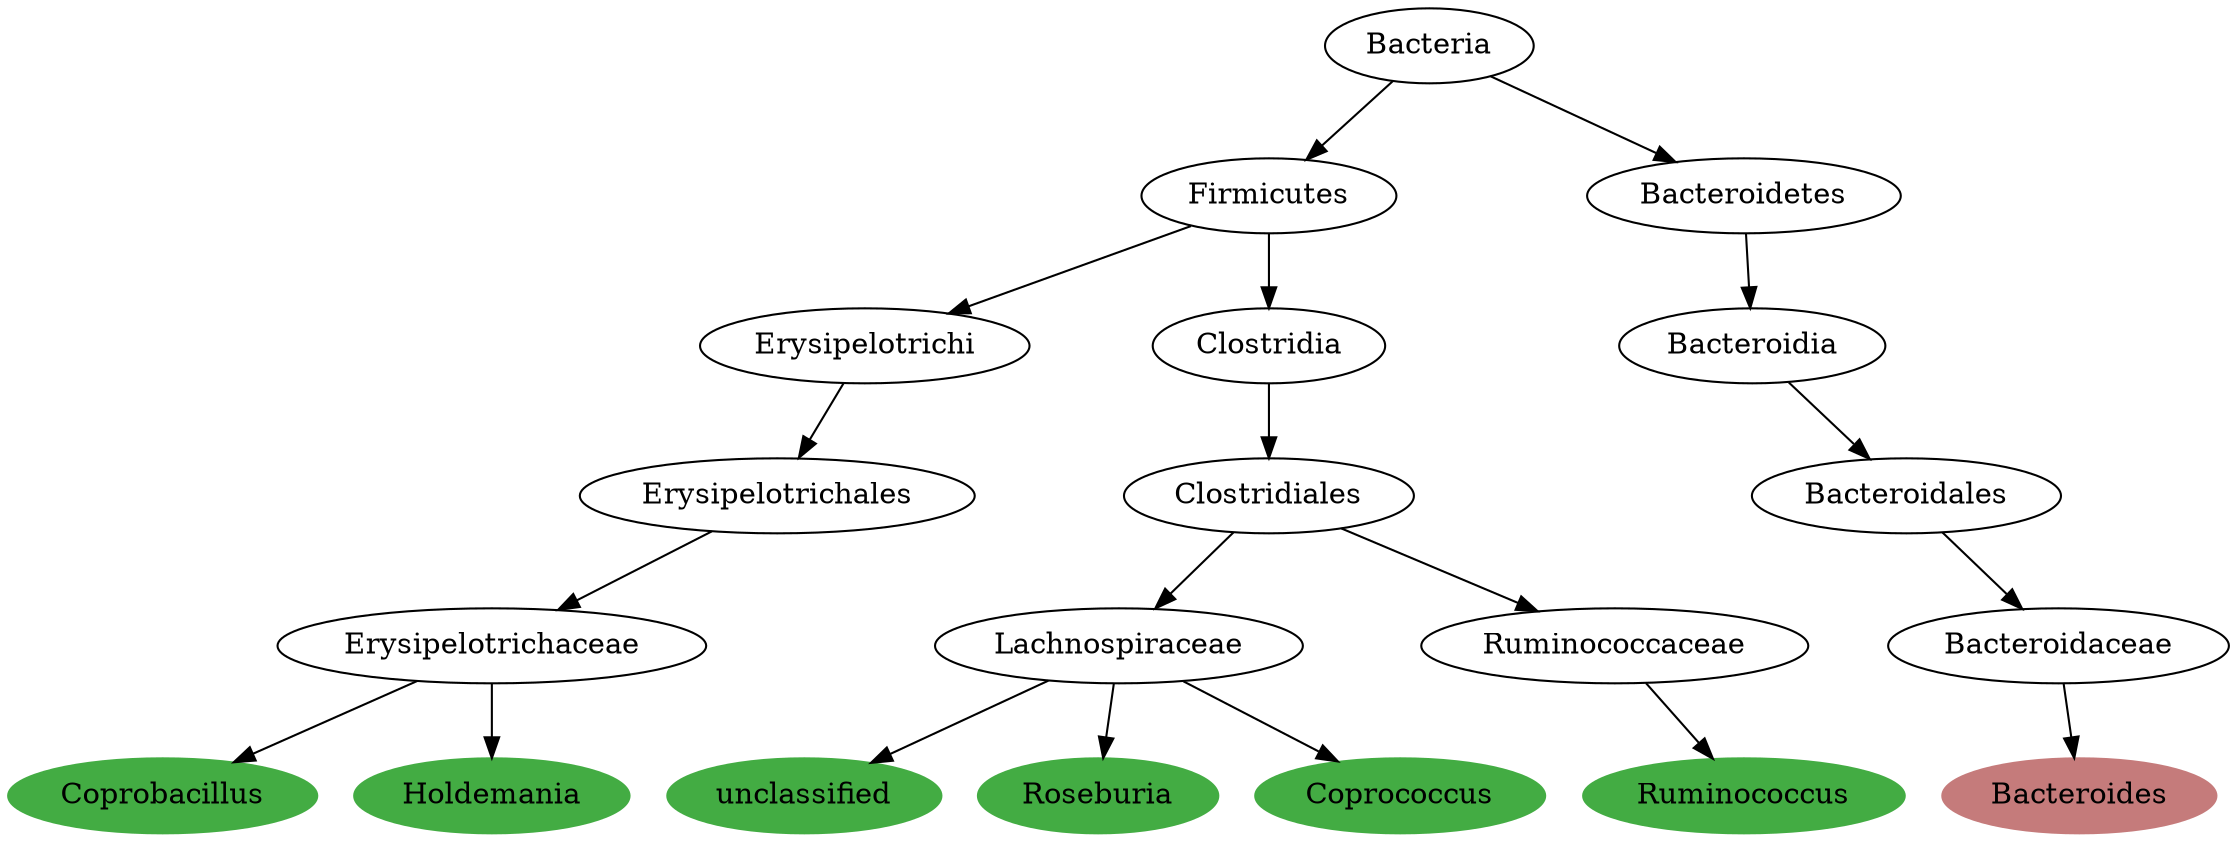 digraph G { 
	ErysipelotrichaceaeCoprobacillus [label="Coprobacillus", color="#43AC43", style=filled];
	ErysipelotrichalesErysipelotrichaceae [label="Erysipelotrichaceae"];
	ErysipelotrichaceaeCoprobacillus [label="Coprobacillus"];
	ErysipelotrichalesErysipelotrichaceae -> ErysipelotrichaceaeCoprobacillus;
	ErysipelotrichiErysipelotrichales [label="Erysipelotrichales"];
	ErysipelotrichalesErysipelotrichaceae [label="Erysipelotrichaceae"];
	ErysipelotrichiErysipelotrichales -> ErysipelotrichalesErysipelotrichaceae;
	FirmicutesErysipelotrichi [label="Erysipelotrichi"];
	ErysipelotrichiErysipelotrichales [label="Erysipelotrichales"];
	FirmicutesErysipelotrichi -> ErysipelotrichiErysipelotrichales;
	BacteriaFirmicutes [label="Firmicutes"];
	FirmicutesErysipelotrichi [label="Erysipelotrichi"];
	BacteriaFirmicutes -> FirmicutesErysipelotrichi;
	Bacteria [label="Bacteria"];
	BacteriaFirmicutes [label="Firmicutes"];
	Bacteria -> BacteriaFirmicutes;
	ErysipelotrichaceaeHoldemania [label="Holdemania", color="#43AC43", style=filled];
	ErysipelotrichalesErysipelotrichaceae [label="Erysipelotrichaceae"];
	ErysipelotrichaceaeHoldemania [label="Holdemania"];
	ErysipelotrichalesErysipelotrichaceae -> ErysipelotrichaceaeHoldemania;
	Lachnospiraceaeunclassified [label="unclassified", color="#43AC43", style=filled];
	ClostridialesLachnospiraceae [label="Lachnospiraceae"];
	Lachnospiraceaeunclassified [label="unclassified"];
	ClostridialesLachnospiraceae -> Lachnospiraceaeunclassified;
	ClostridiaClostridiales [label="Clostridiales"];
	ClostridialesLachnospiraceae [label="Lachnospiraceae"];
	ClostridiaClostridiales -> ClostridialesLachnospiraceae;
	FirmicutesClostridia [label="Clostridia"];
	ClostridiaClostridiales [label="Clostridiales"];
	FirmicutesClostridia -> ClostridiaClostridiales;
	BacteriaFirmicutes [label="Firmicutes"];
	FirmicutesClostridia [label="Clostridia"];
	BacteriaFirmicutes -> FirmicutesClostridia;
	LachnospiraceaeRoseburia [label="Roseburia", color="#43AC43", style=filled];
	ClostridialesLachnospiraceae [label="Lachnospiraceae"];
	LachnospiraceaeRoseburia [label="Roseburia"];
	ClostridialesLachnospiraceae -> LachnospiraceaeRoseburia;
	LachnospiraceaeCoprococcus [label="Coprococcus", color="#43AC43", style=filled];
	ClostridialesLachnospiraceae [label="Lachnospiraceae"];
	LachnospiraceaeCoprococcus [label="Coprococcus"];
	ClostridialesLachnospiraceae -> LachnospiraceaeCoprococcus;
	RuminococcaceaeRuminococcus [label="Ruminococcus", color="#43AC43", style=filled];
	ClostridialesRuminococcaceae [label="Ruminococcaceae"];
	RuminococcaceaeRuminococcus [label="Ruminococcus"];
	ClostridialesRuminococcaceae -> RuminococcaceaeRuminococcus;
	ClostridiaClostridiales [label="Clostridiales"];
	ClostridialesRuminococcaceae [label="Ruminococcaceae"];
	ClostridiaClostridiales -> ClostridialesRuminococcaceae;
	BacteroidaceaeBacteroides [label="Bacteroides", color="#C57B7B", style=filled];
	BacteroidalesBacteroidaceae [label="Bacteroidaceae"];
	BacteroidaceaeBacteroides [label="Bacteroides"];
	BacteroidalesBacteroidaceae -> BacteroidaceaeBacteroides;
	BacteroidiaBacteroidales [label="Bacteroidales"];
	BacteroidalesBacteroidaceae [label="Bacteroidaceae"];
	BacteroidiaBacteroidales -> BacteroidalesBacteroidaceae;
	BacteroidetesBacteroidia [label="Bacteroidia"];
	BacteroidiaBacteroidales [label="Bacteroidales"];
	BacteroidetesBacteroidia -> BacteroidiaBacteroidales;
	BacteriaBacteroidetes [label="Bacteroidetes"];
	BacteroidetesBacteroidia [label="Bacteroidia"];
	BacteriaBacteroidetes -> BacteroidetesBacteroidia;
	Bacteria [label="Bacteria"];
	BacteriaBacteroidetes [label="Bacteroidetes"];
	Bacteria -> BacteriaBacteroidetes;

 }